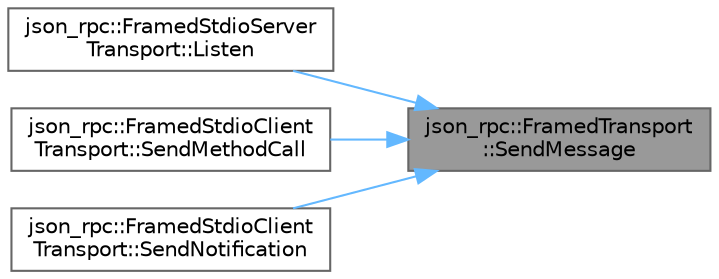 digraph "json_rpc::FramedTransport::SendMessage"
{
 // LATEX_PDF_SIZE
  bgcolor="transparent";
  edge [fontname=Helvetica,fontsize=10,labelfontname=Helvetica,labelfontsize=10];
  node [fontname=Helvetica,fontsize=10,shape=box,height=0.2,width=0.4];
  rankdir="RL";
  Node1 [id="Node000001",label="json_rpc::FramedTransport\l::SendMessage",height=0.2,width=0.4,color="gray40", fillcolor="grey60", style="filled", fontcolor="black",tooltip="Sends a framed message."];
  Node1 -> Node2 [id="edge1_Node000001_Node000002",dir="back",color="steelblue1",style="solid",tooltip=" "];
  Node2 [id="Node000002",label="json_rpc::FramedStdioServer\lTransport::Listen",height=0.2,width=0.4,color="grey40", fillcolor="white", style="filled",URL="$classjson__rpc_1_1FramedStdioServerTransport.html#a9defce0b2696eb94d03cf5f0e2d057f9",tooltip="Listens for incoming messages and dispatches them to the appropriate handlers."];
  Node1 -> Node3 [id="edge2_Node000001_Node000003",dir="back",color="steelblue1",style="solid",tooltip=" "];
  Node3 [id="Node000003",label="json_rpc::FramedStdioClient\lTransport::SendMethodCall",height=0.2,width=0.4,color="grey40", fillcolor="white", style="filled",URL="$classjson__rpc_1_1FramedStdioClientTransport.html#a2a877b1bf92d96ff9c20dca13c4eed51",tooltip="Sends an RPC method call to the server."];
  Node1 -> Node4 [id="edge3_Node000001_Node000004",dir="back",color="steelblue1",style="solid",tooltip=" "];
  Node4 [id="Node000004",label="json_rpc::FramedStdioClient\lTransport::SendNotification",height=0.2,width=0.4,color="grey40", fillcolor="white", style="filled",URL="$classjson__rpc_1_1FramedStdioClientTransport.html#a899a697c084de4bf4db275db9bfa1da1",tooltip="Sends an RPC notification to the server."];
}
